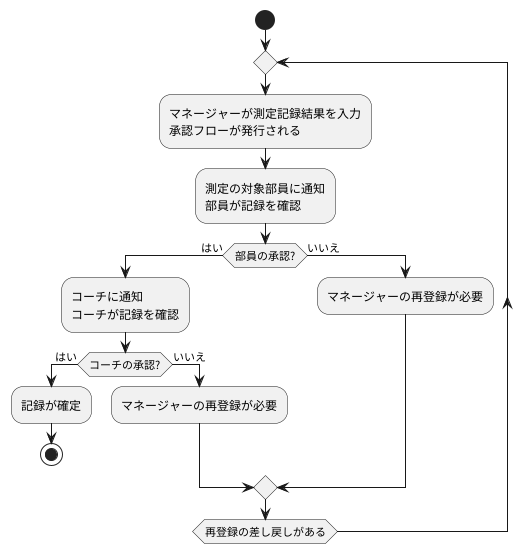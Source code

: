 @startuml activity_diagram
skinparam defaultFontName "Noto Sans CJK JP"

start

repeat
  :マネージャーが測定記録結果を入力\n承認フローが発行される;
  :測定の対象部員に通知\n部員が記録を確認;

  if (部員の承認?) then (はい)
    :コーチに通知\nコーチが記録を確認;
    if (コーチの承認?) then (はい)
      :記録が確定;
      stop
    else (いいえ)
      :マネージャーの再登録が必要;
    endif
  else (いいえ)
    :マネージャーの再登録が必要;
  endif
repeat while (再登録の差し戻しがある)

@enduml